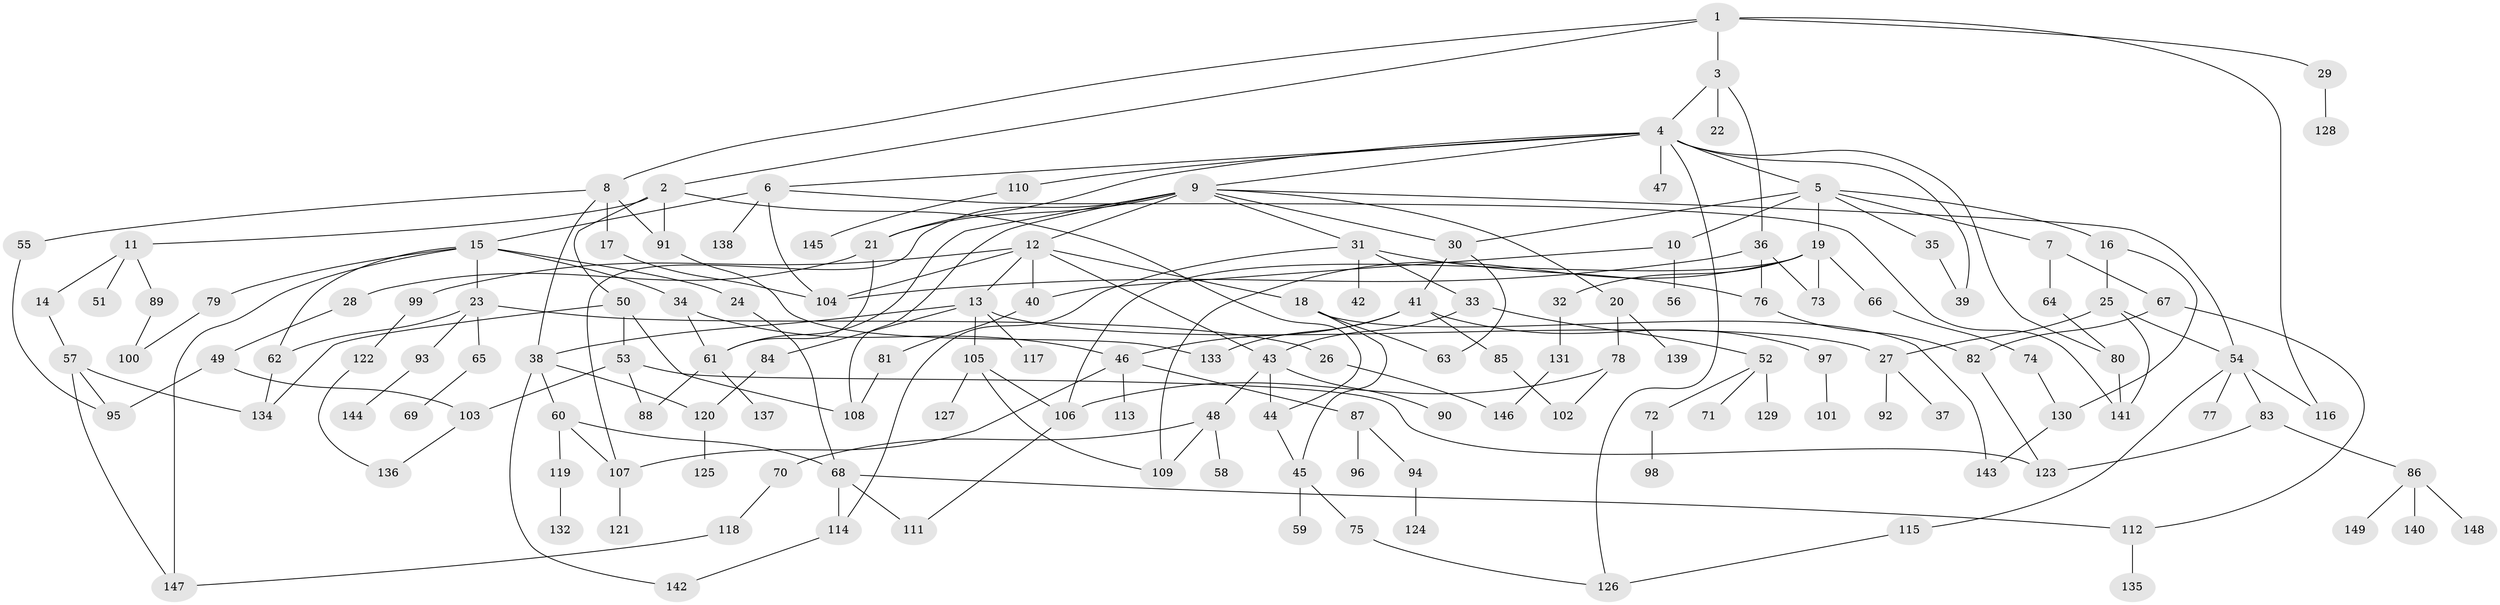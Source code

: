 // coarse degree distribution, {1: 0.5454545454545454, 6: 0.045454545454545456, 4: 0.06818181818181818, 5: 0.045454545454545456, 9: 0.022727272727272728, 2: 0.1590909090909091, 13: 0.045454545454545456, 8: 0.022727272727272728, 7: 0.022727272727272728, 12: 0.022727272727272728}
// Generated by graph-tools (version 1.1) at 2025/44/03/04/25 21:44:30]
// undirected, 149 vertices, 207 edges
graph export_dot {
graph [start="1"]
  node [color=gray90,style=filled];
  1;
  2;
  3;
  4;
  5;
  6;
  7;
  8;
  9;
  10;
  11;
  12;
  13;
  14;
  15;
  16;
  17;
  18;
  19;
  20;
  21;
  22;
  23;
  24;
  25;
  26;
  27;
  28;
  29;
  30;
  31;
  32;
  33;
  34;
  35;
  36;
  37;
  38;
  39;
  40;
  41;
  42;
  43;
  44;
  45;
  46;
  47;
  48;
  49;
  50;
  51;
  52;
  53;
  54;
  55;
  56;
  57;
  58;
  59;
  60;
  61;
  62;
  63;
  64;
  65;
  66;
  67;
  68;
  69;
  70;
  71;
  72;
  73;
  74;
  75;
  76;
  77;
  78;
  79;
  80;
  81;
  82;
  83;
  84;
  85;
  86;
  87;
  88;
  89;
  90;
  91;
  92;
  93;
  94;
  95;
  96;
  97;
  98;
  99;
  100;
  101;
  102;
  103;
  104;
  105;
  106;
  107;
  108;
  109;
  110;
  111;
  112;
  113;
  114;
  115;
  116;
  117;
  118;
  119;
  120;
  121;
  122;
  123;
  124;
  125;
  126;
  127;
  128;
  129;
  130;
  131;
  132;
  133;
  134;
  135;
  136;
  137;
  138;
  139;
  140;
  141;
  142;
  143;
  144;
  145;
  146;
  147;
  148;
  149;
  1 -- 2;
  1 -- 3;
  1 -- 8;
  1 -- 29;
  1 -- 116;
  2 -- 11;
  2 -- 50;
  2 -- 91;
  2 -- 44;
  3 -- 4;
  3 -- 22;
  3 -- 36;
  4 -- 5;
  4 -- 6;
  4 -- 9;
  4 -- 21;
  4 -- 39;
  4 -- 47;
  4 -- 80;
  4 -- 110;
  4 -- 126;
  5 -- 7;
  5 -- 10;
  5 -- 16;
  5 -- 19;
  5 -- 35;
  5 -- 30;
  6 -- 15;
  6 -- 138;
  6 -- 141;
  6 -- 104;
  7 -- 64;
  7 -- 67;
  8 -- 17;
  8 -- 38;
  8 -- 55;
  8 -- 91;
  9 -- 12;
  9 -- 20;
  9 -- 30;
  9 -- 31;
  9 -- 54;
  9 -- 108;
  9 -- 107;
  9 -- 21;
  9 -- 61;
  10 -- 40;
  10 -- 56;
  11 -- 14;
  11 -- 51;
  11 -- 89;
  12 -- 13;
  12 -- 18;
  12 -- 43;
  12 -- 99;
  12 -- 104;
  12 -- 40;
  13 -- 84;
  13 -- 105;
  13 -- 117;
  13 -- 38;
  13 -- 27;
  14 -- 57;
  15 -- 23;
  15 -- 24;
  15 -- 34;
  15 -- 79;
  15 -- 147;
  15 -- 62;
  16 -- 25;
  16 -- 130;
  17 -- 104;
  18 -- 45;
  18 -- 63;
  18 -- 143;
  19 -- 32;
  19 -- 66;
  19 -- 73;
  19 -- 106;
  19 -- 109;
  20 -- 78;
  20 -- 139;
  21 -- 28;
  21 -- 61;
  23 -- 26;
  23 -- 62;
  23 -- 65;
  23 -- 93;
  24 -- 68;
  25 -- 27;
  25 -- 141;
  25 -- 54;
  26 -- 146;
  27 -- 37;
  27 -- 92;
  28 -- 49;
  29 -- 128;
  30 -- 41;
  30 -- 63;
  31 -- 33;
  31 -- 42;
  31 -- 76;
  31 -- 114;
  32 -- 131;
  33 -- 52;
  33 -- 43;
  34 -- 46;
  34 -- 61;
  35 -- 39;
  36 -- 73;
  36 -- 76;
  36 -- 104;
  38 -- 60;
  38 -- 120;
  38 -- 142;
  40 -- 81;
  41 -- 46;
  41 -- 85;
  41 -- 97;
  41 -- 133;
  43 -- 44;
  43 -- 48;
  43 -- 90;
  44 -- 45;
  45 -- 59;
  45 -- 75;
  46 -- 87;
  46 -- 113;
  46 -- 107;
  48 -- 58;
  48 -- 70;
  48 -- 109;
  49 -- 103;
  49 -- 95;
  50 -- 53;
  50 -- 134;
  50 -- 108;
  52 -- 71;
  52 -- 72;
  52 -- 129;
  53 -- 88;
  53 -- 123;
  53 -- 103;
  54 -- 77;
  54 -- 83;
  54 -- 115;
  54 -- 116;
  55 -- 95;
  57 -- 95;
  57 -- 147;
  57 -- 134;
  60 -- 107;
  60 -- 119;
  60 -- 68;
  61 -- 137;
  61 -- 88;
  62 -- 134;
  64 -- 80;
  65 -- 69;
  66 -- 74;
  67 -- 112;
  67 -- 82;
  68 -- 114;
  68 -- 112;
  68 -- 111;
  70 -- 118;
  72 -- 98;
  74 -- 130;
  75 -- 126;
  76 -- 82;
  78 -- 102;
  78 -- 106;
  79 -- 100;
  80 -- 141;
  81 -- 108;
  82 -- 123;
  83 -- 86;
  83 -- 123;
  84 -- 120;
  85 -- 102;
  86 -- 140;
  86 -- 148;
  86 -- 149;
  87 -- 94;
  87 -- 96;
  89 -- 100;
  91 -- 133;
  93 -- 144;
  94 -- 124;
  97 -- 101;
  99 -- 122;
  103 -- 136;
  105 -- 106;
  105 -- 127;
  105 -- 109;
  106 -- 111;
  107 -- 121;
  110 -- 145;
  112 -- 135;
  114 -- 142;
  115 -- 126;
  118 -- 147;
  119 -- 132;
  120 -- 125;
  122 -- 136;
  130 -- 143;
  131 -- 146;
}
